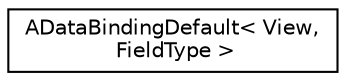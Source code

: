 digraph "Graphical Class Hierarchy"
{
 // LATEX_PDF_SIZE
  edge [fontname="Helvetica",fontsize="10",labelfontname="Helvetica",labelfontsize="10"];
  node [fontname="Helvetica",fontsize="10",shape=record];
  rankdir="LR";
  Node0 [label="ADataBindingDefault\< View,\l FieldType \>",height=0.2,width=0.4,color="black", fillcolor="white", style="filled",URL="$structADataBindingDefault.html",tooltip="Defines how View handles properties of FieldType type."];
}
